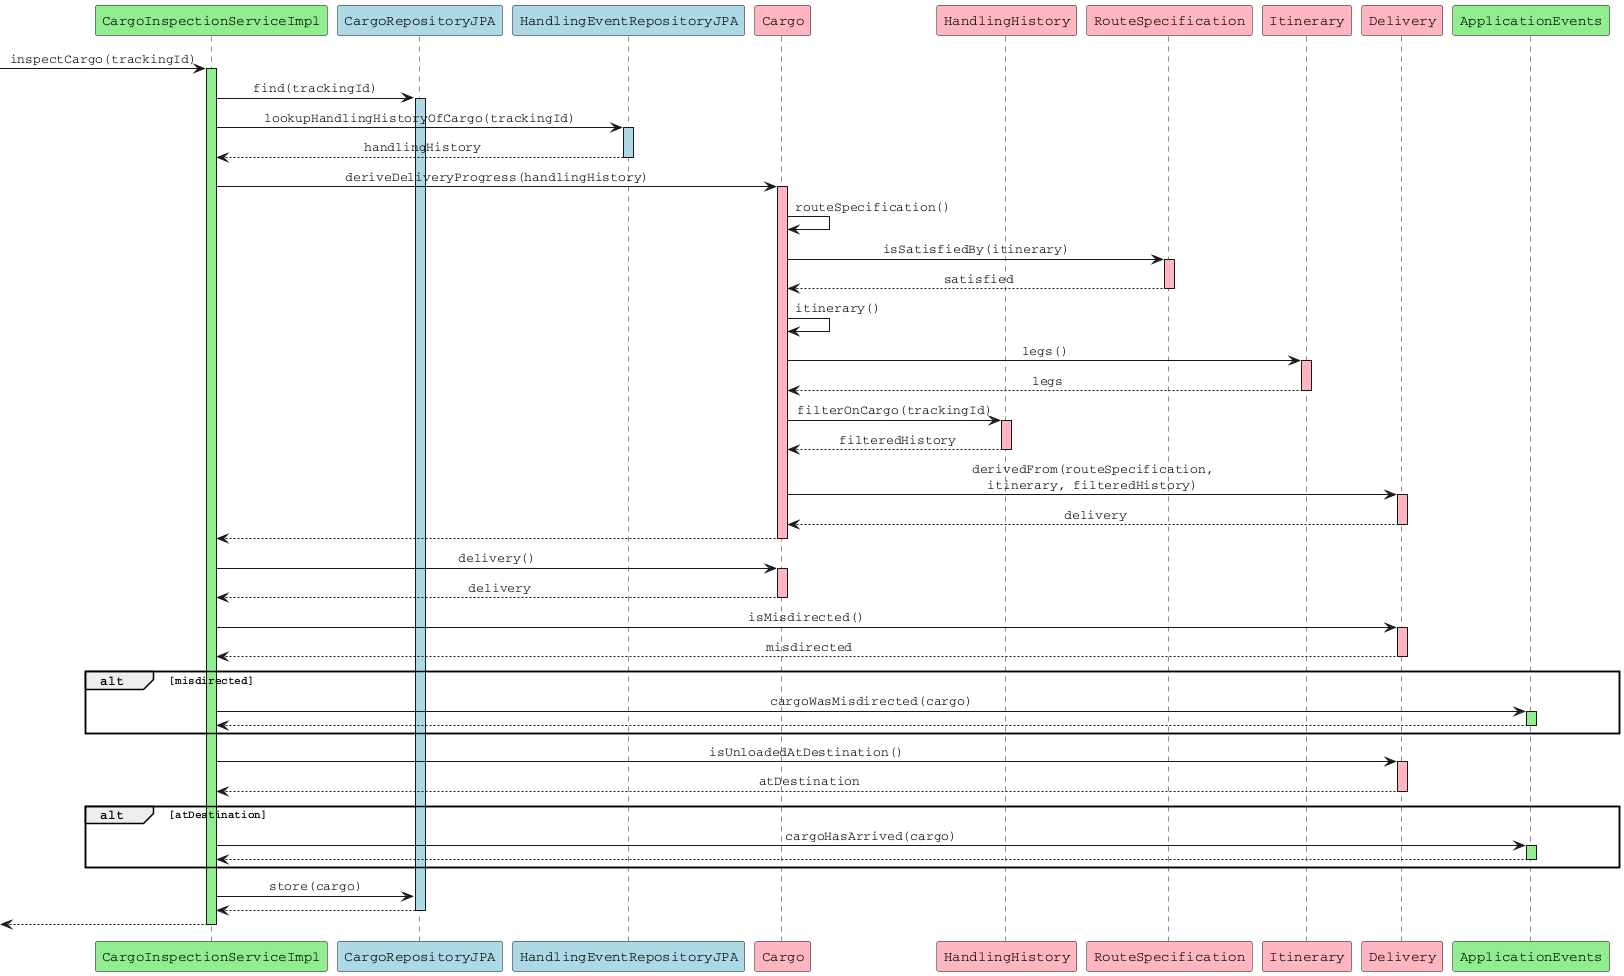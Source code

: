 @startuml
skinparam monochrome false
skinparam defaultFontName Courier
skinparam sequenceMessageAlign center

participant "CargoInspectionServiceImpl" as cis #lightgreen
participant "CargoRepositoryJPA" as cr #lightblue
participant "HandlingEventRepositoryJPA" as her #lightblue
participant "Cargo" as c #lightpink
participant "HandlingHistory" as hh #lightpink
participant "RouteSpecification" as rs #lightpink
participant "Itinerary" as i #lightpink
participant "Delivery" as d #lightpink
participant "ApplicationEvents" as ae #lightgreen

[-> cis: inspectCargo(trackingId)
activate cis #lightgreen

cis -> cr: find(trackingId)
activate cr #lightblue

cis -> her: lookupHandlingHistoryOfCargo(trackingId)
activate her #lightblue
her --> cis: handlingHistory
deactivate her

cis -> c: deriveDeliveryProgress(handlingHistory)
activate c #lightpink

c -> c: routeSpecification()
c -> rs: isSatisfiedBy(itinerary)
activate rs #lightpink
rs --> c: satisfied
deactivate rs

c -> c: itinerary()
c -> i: legs()
activate i #lightpink
i --> c: legs
deactivate i

c -> hh: filterOnCargo(trackingId)
activate hh #lightpink
hh --> c: filteredHistory
deactivate hh

c -> d: derivedFrom(routeSpecification,\nitinerary, filteredHistory)
activate d #lightpink
d --> c: delivery
deactivate d

c --> cis
deactivate c

cis -> c: delivery()
activate c #lightpink
c --> cis: delivery
deactivate c

cis -> d: isMisdirected()
activate d #lightpink
d --> cis: misdirected
deactivate d

alt misdirected
    cis -> ae: cargoWasMisdirected(cargo)
    activate ae #lightgreen
    ae --> cis
    deactivate ae
end

cis -> d: isUnloadedAtDestination()
activate d #lightpink
d --> cis: atDestination
deactivate d

alt atDestination
    cis -> ae: cargoHasArrived(cargo)
    activate ae #lightgreen
    ae --> cis
    deactivate ae
end

cis -> cr: store(cargo)
cr --> cis
deactivate cr

[<-- cis
deactivate cis

@enduml 